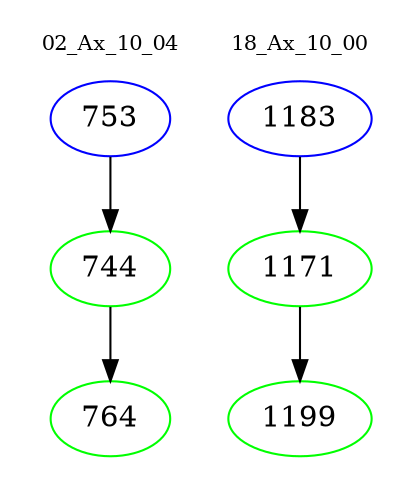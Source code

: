 digraph{
subgraph cluster_0 {
color = white
label = "02_Ax_10_04";
fontsize=10;
T0_753 [label="753", color="blue"]
T0_753 -> T0_744 [color="black"]
T0_744 [label="744", color="green"]
T0_744 -> T0_764 [color="black"]
T0_764 [label="764", color="green"]
}
subgraph cluster_1 {
color = white
label = "18_Ax_10_00";
fontsize=10;
T1_1183 [label="1183", color="blue"]
T1_1183 -> T1_1171 [color="black"]
T1_1171 [label="1171", color="green"]
T1_1171 -> T1_1199 [color="black"]
T1_1199 [label="1199", color="green"]
}
}
